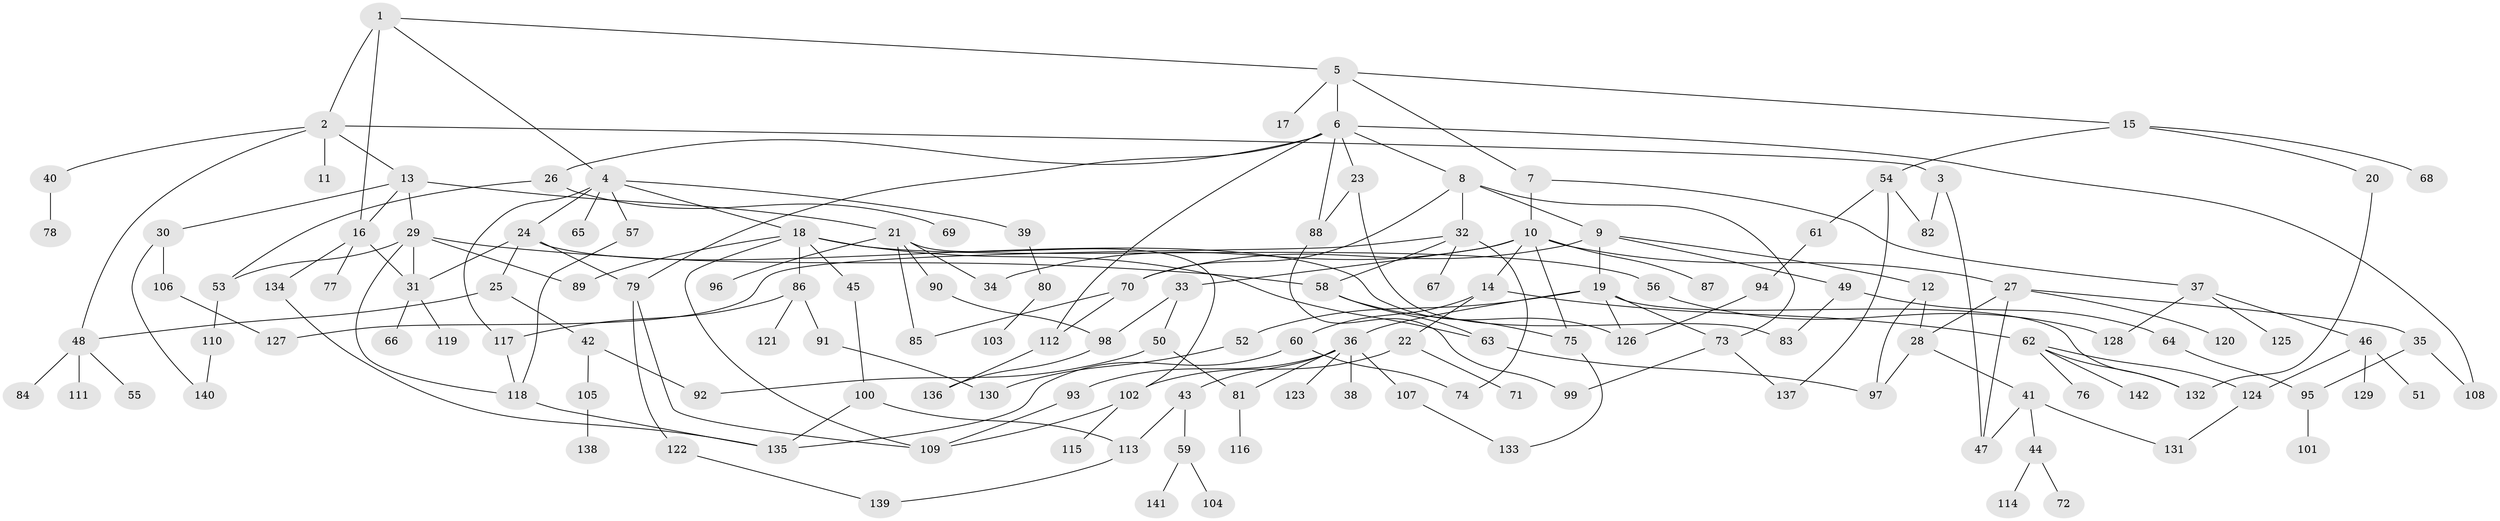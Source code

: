 // Generated by graph-tools (version 1.1) at 2025/25/03/09/25 03:25:31]
// undirected, 142 vertices, 196 edges
graph export_dot {
graph [start="1"]
  node [color=gray90,style=filled];
  1;
  2;
  3;
  4;
  5;
  6;
  7;
  8;
  9;
  10;
  11;
  12;
  13;
  14;
  15;
  16;
  17;
  18;
  19;
  20;
  21;
  22;
  23;
  24;
  25;
  26;
  27;
  28;
  29;
  30;
  31;
  32;
  33;
  34;
  35;
  36;
  37;
  38;
  39;
  40;
  41;
  42;
  43;
  44;
  45;
  46;
  47;
  48;
  49;
  50;
  51;
  52;
  53;
  54;
  55;
  56;
  57;
  58;
  59;
  60;
  61;
  62;
  63;
  64;
  65;
  66;
  67;
  68;
  69;
  70;
  71;
  72;
  73;
  74;
  75;
  76;
  77;
  78;
  79;
  80;
  81;
  82;
  83;
  84;
  85;
  86;
  87;
  88;
  89;
  90;
  91;
  92;
  93;
  94;
  95;
  96;
  97;
  98;
  99;
  100;
  101;
  102;
  103;
  104;
  105;
  106;
  107;
  108;
  109;
  110;
  111;
  112;
  113;
  114;
  115;
  116;
  117;
  118;
  119;
  120;
  121;
  122;
  123;
  124;
  125;
  126;
  127;
  128;
  129;
  130;
  131;
  132;
  133;
  134;
  135;
  136;
  137;
  138;
  139;
  140;
  141;
  142;
  1 -- 2;
  1 -- 4;
  1 -- 5;
  1 -- 16;
  2 -- 3;
  2 -- 11;
  2 -- 13;
  2 -- 40;
  2 -- 48;
  3 -- 47;
  3 -- 82;
  4 -- 18;
  4 -- 24;
  4 -- 39;
  4 -- 57;
  4 -- 65;
  4 -- 117;
  5 -- 6;
  5 -- 7;
  5 -- 15;
  5 -- 17;
  6 -- 8;
  6 -- 23;
  6 -- 26;
  6 -- 79;
  6 -- 108;
  6 -- 112;
  6 -- 88;
  7 -- 10;
  7 -- 37;
  8 -- 9;
  8 -- 32;
  8 -- 73;
  8 -- 70;
  9 -- 12;
  9 -- 19;
  9 -- 49;
  9 -- 70;
  10 -- 14;
  10 -- 27;
  10 -- 33;
  10 -- 34;
  10 -- 87;
  10 -- 75;
  12 -- 97;
  12 -- 28;
  13 -- 16;
  13 -- 21;
  13 -- 29;
  13 -- 30;
  14 -- 22;
  14 -- 60;
  14 -- 62;
  15 -- 20;
  15 -- 54;
  15 -- 68;
  16 -- 77;
  16 -- 134;
  16 -- 31;
  18 -- 45;
  18 -- 56;
  18 -- 86;
  18 -- 89;
  18 -- 109;
  18 -- 63;
  19 -- 36;
  19 -- 52;
  19 -- 126;
  19 -- 132;
  19 -- 73;
  20 -- 132;
  21 -- 85;
  21 -- 90;
  21 -- 96;
  21 -- 102;
  21 -- 34;
  22 -- 71;
  22 -- 102;
  23 -- 88;
  23 -- 83;
  24 -- 25;
  24 -- 31;
  24 -- 126;
  24 -- 79;
  25 -- 42;
  25 -- 48;
  26 -- 69;
  26 -- 53;
  27 -- 28;
  27 -- 35;
  27 -- 120;
  27 -- 47;
  28 -- 41;
  28 -- 97;
  29 -- 53;
  29 -- 58;
  29 -- 118;
  29 -- 89;
  29 -- 31;
  30 -- 106;
  30 -- 140;
  31 -- 66;
  31 -- 119;
  32 -- 67;
  32 -- 127;
  32 -- 74;
  32 -- 58;
  33 -- 50;
  33 -- 98;
  35 -- 95;
  35 -- 108;
  36 -- 38;
  36 -- 43;
  36 -- 93;
  36 -- 107;
  36 -- 123;
  36 -- 81;
  37 -- 46;
  37 -- 125;
  37 -- 128;
  39 -- 80;
  40 -- 78;
  41 -- 44;
  41 -- 131;
  41 -- 47;
  42 -- 105;
  42 -- 92;
  43 -- 59;
  43 -- 113;
  44 -- 72;
  44 -- 114;
  45 -- 100;
  46 -- 51;
  46 -- 129;
  46 -- 124;
  48 -- 55;
  48 -- 84;
  48 -- 111;
  49 -- 64;
  49 -- 83;
  50 -- 81;
  50 -- 92;
  52 -- 130;
  53 -- 110;
  54 -- 61;
  54 -- 82;
  54 -- 137;
  56 -- 128;
  57 -- 118;
  58 -- 63;
  58 -- 75;
  59 -- 104;
  59 -- 141;
  60 -- 74;
  60 -- 135;
  61 -- 94;
  62 -- 76;
  62 -- 124;
  62 -- 142;
  62 -- 132;
  63 -- 97;
  64 -- 95;
  70 -- 112;
  70 -- 85;
  73 -- 99;
  73 -- 137;
  75 -- 133;
  79 -- 122;
  79 -- 109;
  80 -- 103;
  81 -- 116;
  86 -- 91;
  86 -- 121;
  86 -- 117;
  88 -- 99;
  90 -- 98;
  91 -- 130;
  93 -- 109;
  94 -- 126;
  95 -- 101;
  98 -- 136;
  100 -- 113;
  100 -- 135;
  102 -- 109;
  102 -- 115;
  105 -- 138;
  106 -- 127;
  107 -- 133;
  110 -- 140;
  112 -- 136;
  113 -- 139;
  117 -- 118;
  118 -- 135;
  122 -- 139;
  124 -- 131;
  134 -- 135;
}
